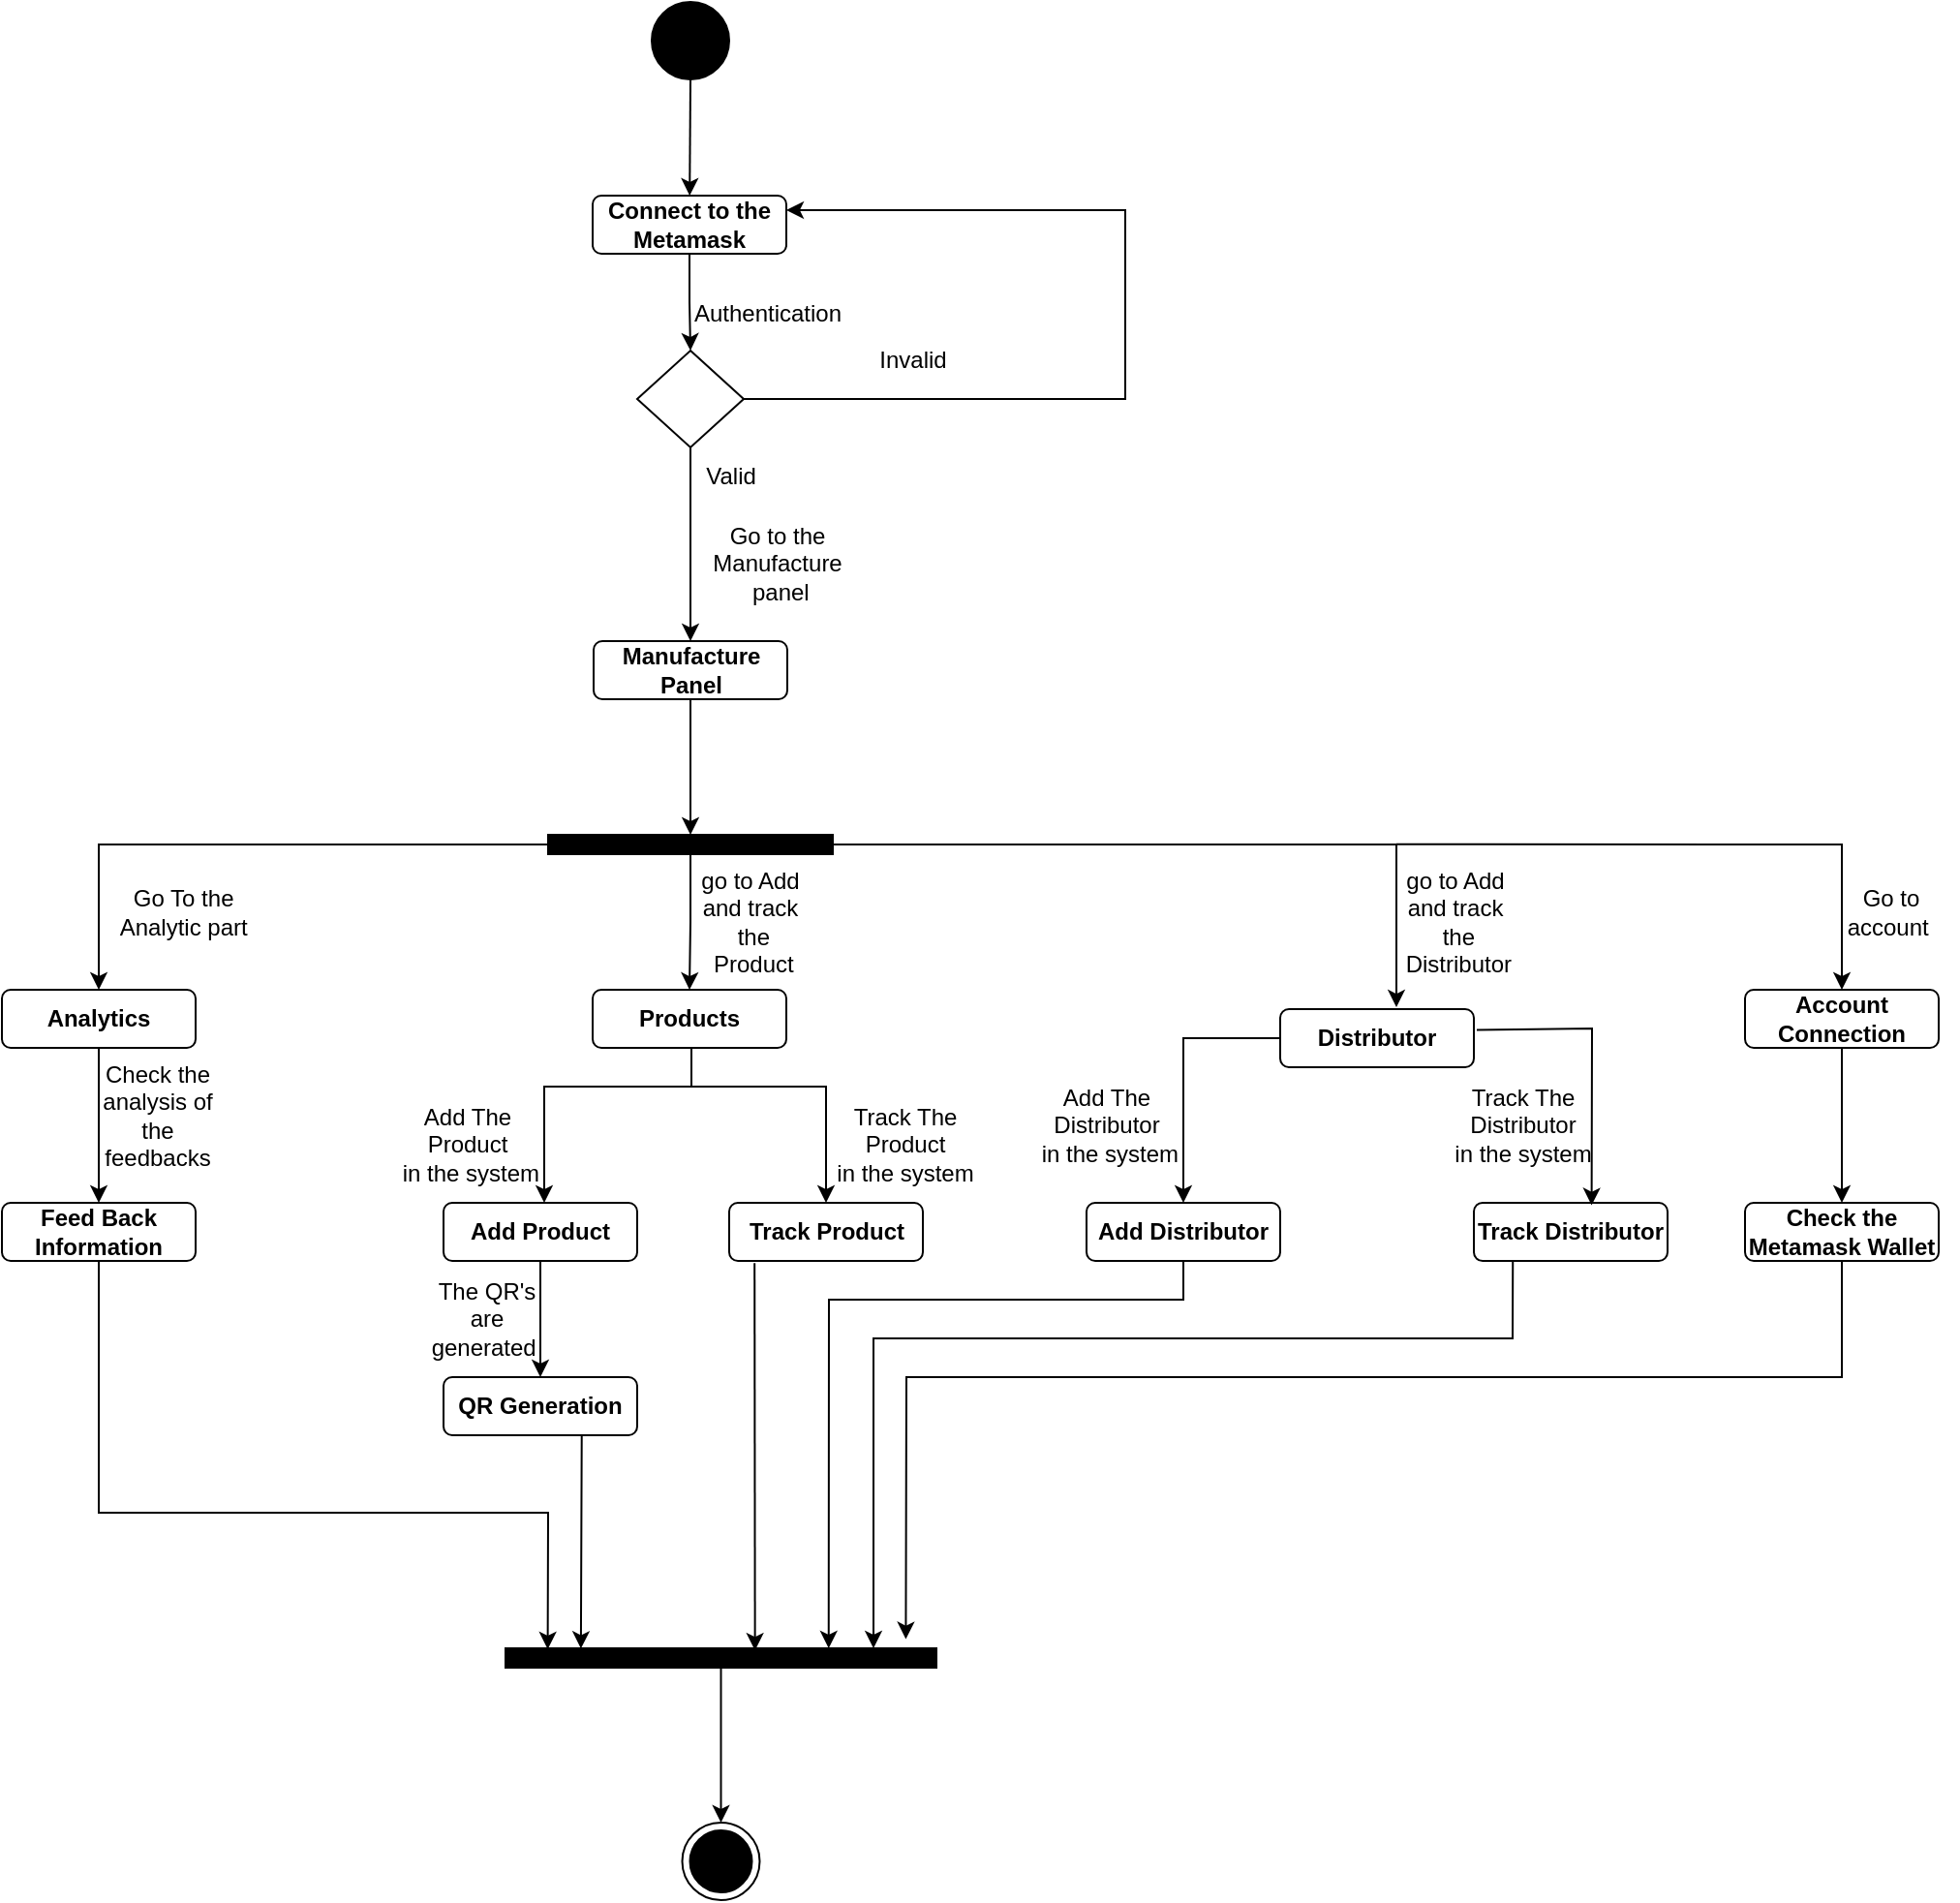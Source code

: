 <mxfile version="20.5.2" type="device"><diagram id="BezZ4rYsqzF9Okg3lD65" name="Page-1"><mxGraphModel dx="1929" dy="873" grid="1" gridSize="10" guides="1" tooltips="1" connect="1" arrows="1" fold="1" page="1" pageScale="1" pageWidth="850" pageHeight="1100" math="0" shadow="0"><root><mxCell id="0"/><mxCell id="1" parent="0"/><mxCell id="QyoT-mzgKsuheDwx6IyN-15" value="Go to the &lt;br&gt;Manufacture&lt;br&gt;&amp;nbsp;panel" style="text;html=1;align=center;verticalAlign=middle;resizable=0;points=[];autosize=1;strokeColor=none;fillColor=none;" vertex="1" parent="1"><mxGeometry x="425" y="340" width="90" height="60" as="geometry"/></mxCell><mxCell id="QyoT-mzgKsuheDwx6IyN-28" value="Go To the&amp;nbsp;&lt;br&gt;Analytic part&amp;nbsp;" style="text;html=1;align=center;verticalAlign=middle;resizable=0;points=[];autosize=1;strokeColor=none;fillColor=none;" vertex="1" parent="1"><mxGeometry x="120" y="530" width="90" height="40" as="geometry"/></mxCell><mxCell id="QyoT-mzgKsuheDwx6IyN-29" value="go to Add &lt;br&gt;and track&lt;br&gt;&amp;nbsp;the&lt;br&gt;&amp;nbsp;Product" style="text;html=1;align=center;verticalAlign=middle;resizable=0;points=[];autosize=1;strokeColor=none;fillColor=none;" vertex="1" parent="1"><mxGeometry x="421.25" y="520" width="70" height="70" as="geometry"/></mxCell><mxCell id="QyoT-mzgKsuheDwx6IyN-30" value="go to Add &lt;br&gt;and track&lt;br&gt;&amp;nbsp;the&lt;br&gt;&amp;nbsp;Distributor" style="text;html=1;align=center;verticalAlign=middle;resizable=0;points=[];autosize=1;strokeColor=none;fillColor=none;" vertex="1" parent="1"><mxGeometry x="780" y="520" width="80" height="70" as="geometry"/></mxCell><mxCell id="QyoT-mzgKsuheDwx6IyN-31" value="Go to &lt;br&gt;account&amp;nbsp;" style="text;html=1;align=center;verticalAlign=middle;resizable=0;points=[];autosize=1;strokeColor=none;fillColor=none;" vertex="1" parent="1"><mxGeometry x="1010" y="530" width="70" height="40" as="geometry"/></mxCell><mxCell id="QyoT-mzgKsuheDwx6IyN-35" value="Check the &lt;br&gt;analysis of &lt;br&gt;the &lt;br&gt;feedbacks" style="text;html=1;align=center;verticalAlign=middle;resizable=0;points=[];autosize=1;strokeColor=none;fillColor=none;" vertex="1" parent="1"><mxGeometry x="110" y="620" width="80" height="70" as="geometry"/></mxCell><mxCell id="QyoT-mzgKsuheDwx6IyN-44" value="" style="ellipse;whiteSpace=wrap;html=1;rounded=0;shadow=0;comic=0;labelBackgroundColor=none;strokeWidth=1;fillColor=#000000;fontFamily=Verdana;fontSize=12;align=center;" vertex="1" parent="1"><mxGeometry x="405.5" y="80" width="40" height="40" as="geometry"/></mxCell><mxCell id="QyoT-mzgKsuheDwx6IyN-45" style="edgeStyle=orthogonalEdgeStyle;rounded=0;orthogonalLoop=1;jettySize=auto;html=1;entryX=0.5;entryY=0;entryDx=0;entryDy=0;" edge="1" parent="1" source="QyoT-mzgKsuheDwx6IyN-46" target="QyoT-mzgKsuheDwx6IyN-52"><mxGeometry relative="1" as="geometry"><mxPoint x="425" y="240" as="targetPoint"/></mxGeometry></mxCell><mxCell id="QyoT-mzgKsuheDwx6IyN-46" value="Connect to the Metamask" style="rounded=1;whiteSpace=wrap;html=1;fontStyle=1" vertex="1" parent="1"><mxGeometry x="375" y="180" width="100" height="30" as="geometry"/></mxCell><mxCell id="QyoT-mzgKsuheDwx6IyN-47" value="" style="endArrow=classic;html=1;rounded=0;exitX=0.5;exitY=1;exitDx=0;exitDy=0;" edge="1" parent="1" source="QyoT-mzgKsuheDwx6IyN-44" target="QyoT-mzgKsuheDwx6IyN-46"><mxGeometry width="50" height="50" relative="1" as="geometry"><mxPoint x="120" y="180" as="sourcePoint"/><mxPoint x="425" y="120" as="targetPoint"/></mxGeometry></mxCell><mxCell id="QyoT-mzgKsuheDwx6IyN-50" style="edgeStyle=orthogonalEdgeStyle;rounded=0;orthogonalLoop=1;jettySize=auto;html=1;" edge="1" parent="1" source="QyoT-mzgKsuheDwx6IyN-52"><mxGeometry relative="1" as="geometry"><mxPoint x="425.5" y="410" as="targetPoint"/></mxGeometry></mxCell><mxCell id="QyoT-mzgKsuheDwx6IyN-51" style="edgeStyle=orthogonalEdgeStyle;rounded=0;orthogonalLoop=1;jettySize=auto;html=1;exitX=1;exitY=0.5;exitDx=0;exitDy=0;entryX=1;entryY=0.25;entryDx=0;entryDy=0;startArrow=none;" edge="1" parent="1" source="QyoT-mzgKsuheDwx6IyN-52" target="QyoT-mzgKsuheDwx6IyN-46"><mxGeometry relative="1" as="geometry"><mxPoint x="530" y="190" as="targetPoint"/><Array as="points"><mxPoint x="650" y="285"/><mxPoint x="650" y="188"/></Array></mxGeometry></mxCell><mxCell id="QyoT-mzgKsuheDwx6IyN-52" value="" style="rhombus;whiteSpace=wrap;html=1;" vertex="1" parent="1"><mxGeometry x="398" y="260" width="55" height="50" as="geometry"/></mxCell><mxCell id="QyoT-mzgKsuheDwx6IyN-53" style="edgeStyle=orthogonalEdgeStyle;rounded=0;orthogonalLoop=1;jettySize=auto;html=1;entryX=0.6;entryY=-0.033;entryDx=0;entryDy=0;entryPerimeter=0;exitX=1;exitY=0.5;exitDx=0;exitDy=0;" edge="1" parent="1" source="QyoT-mzgKsuheDwx6IyN-85" target="QyoT-mzgKsuheDwx6IyN-58"><mxGeometry relative="1" as="geometry"><mxPoint x="485.5" y="510" as="sourcePoint"/><Array as="points"><mxPoint x="790" y="515"/></Array></mxGeometry></mxCell><mxCell id="QyoT-mzgKsuheDwx6IyN-54" style="edgeStyle=orthogonalEdgeStyle;rounded=0;orthogonalLoop=1;jettySize=auto;html=1;entryX=0.5;entryY=0;entryDx=0;entryDy=0;exitX=0;exitY=0.5;exitDx=0;exitDy=0;" edge="1" parent="1" source="QyoT-mzgKsuheDwx6IyN-85" target="QyoT-mzgKsuheDwx6IyN-60"><mxGeometry relative="1" as="geometry"><mxPoint x="365.5" y="510" as="sourcePoint"/></mxGeometry></mxCell><mxCell id="QyoT-mzgKsuheDwx6IyN-55" value="Valid" style="text;html=1;align=center;verticalAlign=middle;resizable=0;points=[];autosize=1;strokeColor=none;fillColor=none;" vertex="1" parent="1"><mxGeometry x="421.25" y="310" width="50" height="30" as="geometry"/></mxCell><mxCell id="QyoT-mzgKsuheDwx6IyN-56" style="edgeStyle=orthogonalEdgeStyle;rounded=0;orthogonalLoop=1;jettySize=auto;html=1;" edge="1" parent="1" source="QyoT-mzgKsuheDwx6IyN-57" target="QyoT-mzgKsuheDwx6IyN-62"><mxGeometry relative="1" as="geometry"><Array as="points"><mxPoint x="426" y="640"/><mxPoint x="350" y="640"/></Array></mxGeometry></mxCell><mxCell id="QyoT-mzgKsuheDwx6IyN-57" value="Products" style="rounded=1;whiteSpace=wrap;html=1;fontStyle=1" vertex="1" parent="1"><mxGeometry x="375" y="590" width="100" height="30" as="geometry"/></mxCell><mxCell id="QyoT-mzgKsuheDwx6IyN-58" value="Distributor" style="rounded=1;whiteSpace=wrap;html=1;fontStyle=1" vertex="1" parent="1"><mxGeometry x="730" y="600" width="100" height="30" as="geometry"/></mxCell><mxCell id="QyoT-mzgKsuheDwx6IyN-59" style="edgeStyle=orthogonalEdgeStyle;rounded=0;orthogonalLoop=1;jettySize=auto;html=1;entryX=0.5;entryY=0;entryDx=0;entryDy=0;" edge="1" parent="1" source="QyoT-mzgKsuheDwx6IyN-60" target="QyoT-mzgKsuheDwx6IyN-73"><mxGeometry relative="1" as="geometry"/></mxCell><mxCell id="QyoT-mzgKsuheDwx6IyN-60" value="Analytics" style="rounded=1;whiteSpace=wrap;html=1;fontStyle=1" vertex="1" parent="1"><mxGeometry x="70" y="590" width="100" height="30" as="geometry"/></mxCell><mxCell id="QyoT-mzgKsuheDwx6IyN-61" style="edgeStyle=orthogonalEdgeStyle;rounded=0;orthogonalLoop=1;jettySize=auto;html=1;entryX=0.5;entryY=0;entryDx=0;entryDy=0;" edge="1" parent="1" source="QyoT-mzgKsuheDwx6IyN-62" target="QyoT-mzgKsuheDwx6IyN-68"><mxGeometry relative="1" as="geometry"/></mxCell><mxCell id="QyoT-mzgKsuheDwx6IyN-62" value="Add Product" style="rounded=1;whiteSpace=wrap;html=1;fontStyle=1" vertex="1" parent="1"><mxGeometry x="298" y="700" width="100" height="30" as="geometry"/></mxCell><mxCell id="QyoT-mzgKsuheDwx6IyN-63" value="Track Product" style="rounded=1;whiteSpace=wrap;html=1;fontStyle=1" vertex="1" parent="1"><mxGeometry x="445.5" y="700" width="100" height="30" as="geometry"/></mxCell><mxCell id="QyoT-mzgKsuheDwx6IyN-64" style="edgeStyle=orthogonalEdgeStyle;rounded=0;orthogonalLoop=1;jettySize=auto;html=1;entryX=0.5;entryY=0;entryDx=0;entryDy=0;exitX=0.5;exitY=1;exitDx=0;exitDy=0;" edge="1" parent="1" source="QyoT-mzgKsuheDwx6IyN-57" target="QyoT-mzgKsuheDwx6IyN-63"><mxGeometry relative="1" as="geometry"><mxPoint x="430" y="560" as="sourcePoint"/><mxPoint x="430" y="600" as="targetPoint"/><Array as="points"><mxPoint x="426" y="620"/><mxPoint x="426" y="640"/><mxPoint x="496" y="640"/></Array></mxGeometry></mxCell><mxCell id="QyoT-mzgKsuheDwx6IyN-65" value="Add Distributor" style="rounded=1;whiteSpace=wrap;html=1;fontStyle=1" vertex="1" parent="1"><mxGeometry x="630" y="700" width="100" height="30" as="geometry"/></mxCell><mxCell id="QyoT-mzgKsuheDwx6IyN-66" value="Track Distributor" style="rounded=1;whiteSpace=wrap;html=1;fontStyle=1" vertex="1" parent="1"><mxGeometry x="830" y="700" width="100" height="30" as="geometry"/></mxCell><mxCell id="QyoT-mzgKsuheDwx6IyN-67" style="edgeStyle=orthogonalEdgeStyle;rounded=0;orthogonalLoop=1;jettySize=auto;html=1;entryX=0.184;entryY=0.018;entryDx=0;entryDy=0;entryPerimeter=0;" edge="1" parent="1"><mxGeometry relative="1" as="geometry"><mxPoint x="346" y="810" as="sourcePoint"/><mxPoint x="368.94" y="930.18" as="targetPoint"/></mxGeometry></mxCell><mxCell id="QyoT-mzgKsuheDwx6IyN-68" value="QR Generation" style="rounded=1;whiteSpace=wrap;html=1;fontStyle=1" vertex="1" parent="1"><mxGeometry x="298" y="790" width="100" height="30" as="geometry"/></mxCell><mxCell id="QyoT-mzgKsuheDwx6IyN-69" style="edgeStyle=orthogonalEdgeStyle;rounded=0;orthogonalLoop=1;jettySize=auto;html=1;entryX=0.5;entryY=0;entryDx=0;entryDy=0;" edge="1" parent="1" source="QyoT-mzgKsuheDwx6IyN-70" target="QyoT-mzgKsuheDwx6IyN-71"><mxGeometry relative="1" as="geometry"/></mxCell><mxCell id="QyoT-mzgKsuheDwx6IyN-70" value="Account Connection" style="rounded=1;whiteSpace=wrap;html=1;fontStyle=1" vertex="1" parent="1"><mxGeometry x="970" y="590" width="100" height="30" as="geometry"/></mxCell><mxCell id="QyoT-mzgKsuheDwx6IyN-71" value="Check the Metamask Wallet" style="rounded=1;whiteSpace=wrap;html=1;fontStyle=1" vertex="1" parent="1"><mxGeometry x="970" y="700" width="100" height="30" as="geometry"/></mxCell><mxCell id="QyoT-mzgKsuheDwx6IyN-72" value="Invalid" style="text;html=1;align=center;verticalAlign=middle;resizable=0;points=[];autosize=1;strokeColor=none;fillColor=none;" vertex="1" parent="1"><mxGeometry x="510" y="250" width="60" height="30" as="geometry"/></mxCell><mxCell id="QyoT-mzgKsuheDwx6IyN-73" value="Feed Back Information" style="rounded=1;whiteSpace=wrap;html=1;fontStyle=1" vertex="1" parent="1"><mxGeometry x="70" y="700" width="100" height="30" as="geometry"/></mxCell><mxCell id="QyoT-mzgKsuheDwx6IyN-74" style="edgeStyle=orthogonalEdgeStyle;rounded=0;orthogonalLoop=1;jettySize=auto;html=1;" edge="1" parent="1" source="QyoT-mzgKsuheDwx6IyN-77" target="QyoT-mzgKsuheDwx6IyN-75"><mxGeometry relative="1" as="geometry"/></mxCell><mxCell id="QyoT-mzgKsuheDwx6IyN-75" value="" style="ellipse;html=1;shape=endState;fillColor=#000000;strokeColor=#000000;" vertex="1" parent="1"><mxGeometry x="421.25" y="1020" width="40" height="40" as="geometry"/></mxCell><mxCell id="QyoT-mzgKsuheDwx6IyN-76" style="edgeStyle=orthogonalEdgeStyle;rounded=0;orthogonalLoop=1;jettySize=auto;html=1;exitX=0.5;exitY=1;exitDx=0;exitDy=0;" edge="1" parent="1" source="QyoT-mzgKsuheDwx6IyN-85" target="QyoT-mzgKsuheDwx6IyN-57"><mxGeometry relative="1" as="geometry"><mxPoint x="425.533" y="540" as="sourcePoint"/></mxGeometry></mxCell><mxCell id="QyoT-mzgKsuheDwx6IyN-77" value="" style="whiteSpace=wrap;html=1;rounded=0;shadow=0;comic=0;labelBackgroundColor=none;strokeWidth=1;fillColor=#000000;fontFamily=Verdana;fontSize=12;align=center;rotation=0;" vertex="1" parent="1"><mxGeometry x="330" y="930" width="222.5" height="10" as="geometry"/></mxCell><mxCell id="QyoT-mzgKsuheDwx6IyN-78" value="" style="endArrow=classic;html=1;rounded=0;exitX=0;exitY=0.5;exitDx=0;exitDy=0;" edge="1" parent="1" source="QyoT-mzgKsuheDwx6IyN-58" target="QyoT-mzgKsuheDwx6IyN-65"><mxGeometry width="50" height="50" relative="1" as="geometry"><mxPoint x="680" y="605" as="sourcePoint"/><mxPoint x="730" y="640" as="targetPoint"/><Array as="points"><mxPoint x="680" y="615"/></Array></mxGeometry></mxCell><mxCell id="QyoT-mzgKsuheDwx6IyN-79" value="" style="endArrow=classic;html=1;rounded=0;exitX=1.015;exitY=0.357;exitDx=0;exitDy=0;exitPerimeter=0;entryX=0.608;entryY=0.043;entryDx=0;entryDy=0;entryPerimeter=0;" edge="1" parent="1" source="QyoT-mzgKsuheDwx6IyN-58" target="QyoT-mzgKsuheDwx6IyN-66"><mxGeometry width="50" height="50" relative="1" as="geometry"><mxPoint x="830" y="614.0" as="sourcePoint"/><mxPoint x="860" y="699" as="targetPoint"/><Array as="points"><mxPoint x="891" y="610"/></Array></mxGeometry></mxCell><mxCell id="QyoT-mzgKsuheDwx6IyN-80" value="" style="endArrow=classic;html=1;rounded=0;exitX=0.5;exitY=1;exitDx=0;exitDy=0;entryX=0.75;entryY=0;entryDx=0;entryDy=0;" edge="1" parent="1" source="QyoT-mzgKsuheDwx6IyN-65" target="QyoT-mzgKsuheDwx6IyN-77"><mxGeometry width="50" height="50" relative="1" as="geometry"><mxPoint x="670" y="830" as="sourcePoint"/><mxPoint x="520" y="860" as="targetPoint"/><Array as="points"><mxPoint x="680" y="750"/><mxPoint x="497" y="750"/></Array></mxGeometry></mxCell><mxCell id="QyoT-mzgKsuheDwx6IyN-81" value="" style="endArrow=classic;html=1;rounded=0;exitX=0.131;exitY=1.038;exitDx=0;exitDy=0;exitPerimeter=0;entryX=0.579;entryY=0.111;entryDx=0;entryDy=0;entryPerimeter=0;" edge="1" parent="1" source="QyoT-mzgKsuheDwx6IyN-63" target="QyoT-mzgKsuheDwx6IyN-77"><mxGeometry width="50" height="50" relative="1" as="geometry"><mxPoint x="440" y="860" as="sourcePoint"/><mxPoint x="490" y="810" as="targetPoint"/></mxGeometry></mxCell><mxCell id="QyoT-mzgKsuheDwx6IyN-82" value="" style="endArrow=classic;html=1;rounded=0;exitX=0.5;exitY=1;exitDx=0;exitDy=0;" edge="1" parent="1"><mxGeometry width="50" height="50" relative="1" as="geometry"><mxPoint x="850.12" y="730" as="sourcePoint"/><mxPoint x="520" y="930" as="targetPoint"/><Array as="points"><mxPoint x="850" y="770"/><mxPoint x="520" y="770"/></Array></mxGeometry></mxCell><mxCell id="QyoT-mzgKsuheDwx6IyN-83" value="" style="endArrow=classic;html=1;rounded=0;entryX=0.929;entryY=-0.471;entryDx=0;entryDy=0;entryPerimeter=0;" edge="1" parent="1" target="QyoT-mzgKsuheDwx6IyN-77"><mxGeometry width="50" height="50" relative="1" as="geometry"><mxPoint x="1020" y="730" as="sourcePoint"/><mxPoint x="670" y="930" as="targetPoint"/><Array as="points"><mxPoint x="1020" y="790"/><mxPoint x="537" y="790"/></Array></mxGeometry></mxCell><mxCell id="QyoT-mzgKsuheDwx6IyN-84" value="" style="endArrow=classic;html=1;rounded=0;exitX=0.5;exitY=1;exitDx=0;exitDy=0;entryX=0.098;entryY=0.046;entryDx=0;entryDy=0;entryPerimeter=0;" edge="1" parent="1" source="QyoT-mzgKsuheDwx6IyN-73" target="QyoT-mzgKsuheDwx6IyN-77"><mxGeometry width="50" height="50" relative="1" as="geometry"><mxPoint x="690" y="740" as="sourcePoint"/><mxPoint x="506.875" y="940" as="targetPoint"/><Array as="points"><mxPoint x="120" y="860"/><mxPoint x="352" y="860"/></Array></mxGeometry></mxCell><mxCell id="QyoT-mzgKsuheDwx6IyN-85" value="" style="whiteSpace=wrap;html=1;rounded=0;shadow=0;comic=0;labelBackgroundColor=none;strokeWidth=1;fillColor=#000000;fontFamily=Verdana;fontSize=12;align=center;rotation=0;" vertex="1" parent="1"><mxGeometry x="352" y="510" width="147" height="10" as="geometry"/></mxCell><mxCell id="QyoT-mzgKsuheDwx6IyN-86" value="" style="endArrow=classic;html=1;rounded=0;entryX=0.5;entryY=0;entryDx=0;entryDy=0;" edge="1" parent="1" target="QyoT-mzgKsuheDwx6IyN-70"><mxGeometry width="50" height="50" relative="1" as="geometry"><mxPoint x="790" y="514.84" as="sourcePoint"/><mxPoint x="980" y="530" as="targetPoint"/><Array as="points"><mxPoint x="1020" y="515"/></Array></mxGeometry></mxCell><mxCell id="QyoT-mzgKsuheDwx6IyN-87" style="edgeStyle=orthogonalEdgeStyle;rounded=0;orthogonalLoop=1;jettySize=auto;html=1;entryX=0.5;entryY=0;entryDx=0;entryDy=0;" edge="1" parent="1" source="QyoT-mzgKsuheDwx6IyN-88" target="QyoT-mzgKsuheDwx6IyN-85"><mxGeometry relative="1" as="geometry"/></mxCell><mxCell id="QyoT-mzgKsuheDwx6IyN-88" value="Manufacture Panel" style="rounded=1;whiteSpace=wrap;html=1;fontStyle=1" vertex="1" parent="1"><mxGeometry x="375.5" y="410" width="100" height="30" as="geometry"/></mxCell><mxCell id="QyoT-mzgKsuheDwx6IyN-89" value="Authentication" style="text;html=1;align=center;verticalAlign=middle;resizable=0;points=[];autosize=1;strokeColor=none;fillColor=none;" vertex="1" parent="1"><mxGeometry x="415" y="226" width="100" height="30" as="geometry"/></mxCell><mxCell id="QyoT-mzgKsuheDwx6IyN-90" value="Add The &lt;br&gt;Product&lt;br&gt;&amp;nbsp;in the system" style="text;html=1;align=center;verticalAlign=middle;resizable=0;points=[];autosize=1;strokeColor=none;fillColor=none;" vertex="1" parent="1"><mxGeometry x="260" y="640" width="100" height="60" as="geometry"/></mxCell><mxCell id="QyoT-mzgKsuheDwx6IyN-92" value="Track The &lt;br&gt;Product &lt;br&gt;in the system" style="text;html=1;align=center;verticalAlign=middle;resizable=0;points=[];autosize=1;strokeColor=none;fillColor=none;" vertex="1" parent="1"><mxGeometry x="491.25" y="640" width="90" height="60" as="geometry"/></mxCell><mxCell id="QyoT-mzgKsuheDwx6IyN-94" value="Add The &lt;br&gt;Distributor&lt;br&gt;&amp;nbsp;in the system" style="text;html=1;align=center;verticalAlign=middle;resizable=0;points=[];autosize=1;strokeColor=none;fillColor=none;" vertex="1" parent="1"><mxGeometry x="590" y="630" width="100" height="60" as="geometry"/></mxCell><mxCell id="QyoT-mzgKsuheDwx6IyN-95" value="Track The &lt;br&gt;Distributor&lt;br&gt;in the system" style="text;html=1;align=center;verticalAlign=middle;resizable=0;points=[];autosize=1;strokeColor=none;fillColor=none;" vertex="1" parent="1"><mxGeometry x="810" y="630" width="90" height="60" as="geometry"/></mxCell><mxCell id="QyoT-mzgKsuheDwx6IyN-97" value="The QR's &lt;br&gt;are &lt;br&gt;generated&amp;nbsp;" style="text;html=1;align=center;verticalAlign=middle;resizable=0;points=[];autosize=1;strokeColor=none;fillColor=none;" vertex="1" parent="1"><mxGeometry x="280" y="730" width="80" height="60" as="geometry"/></mxCell></root></mxGraphModel></diagram></mxfile>